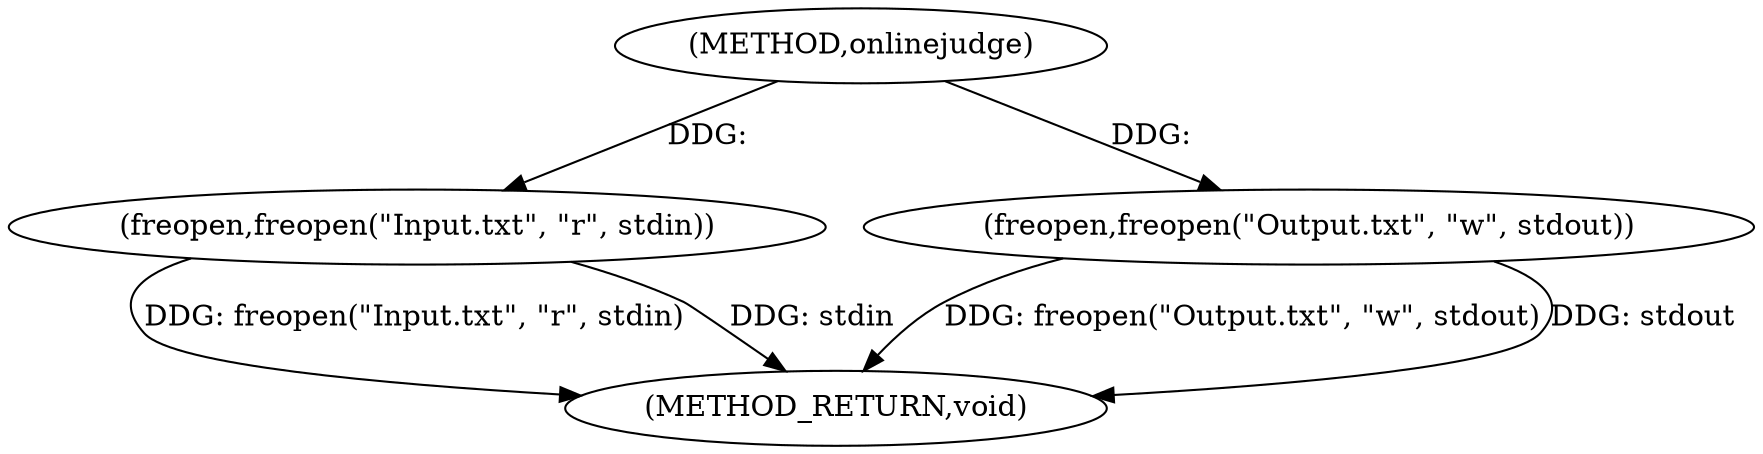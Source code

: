 digraph "onlinejudge" {  
"1000151" [label = "(METHOD,onlinejudge)" ]
"1000161" [label = "(METHOD_RETURN,void)" ]
"1000153" [label = "(freopen,freopen(\"Input.txt\", \"r\", stdin))" ]
"1000157" [label = "(freopen,freopen(\"Output.txt\", \"w\", stdout))" ]
  "1000153" -> "1000161"  [ label = "DDG: freopen(\"Input.txt\", \"r\", stdin)"] 
  "1000157" -> "1000161"  [ label = "DDG: freopen(\"Output.txt\", \"w\", stdout)"] 
  "1000153" -> "1000161"  [ label = "DDG: stdin"] 
  "1000157" -> "1000161"  [ label = "DDG: stdout"] 
  "1000151" -> "1000153"  [ label = "DDG: "] 
  "1000151" -> "1000157"  [ label = "DDG: "] 
}
